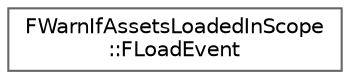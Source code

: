 digraph "Graphical Class Hierarchy"
{
 // INTERACTIVE_SVG=YES
 // LATEX_PDF_SIZE
  bgcolor="transparent";
  edge [fontname=Helvetica,fontsize=10,labelfontname=Helvetica,labelfontsize=10];
  node [fontname=Helvetica,fontsize=10,shape=box,height=0.2,width=0.4];
  rankdir="LR";
  Node0 [id="Node000000",label="FWarnIfAssetsLoadedInScope\l::FLoadEvent",height=0.2,width=0.4,color="grey40", fillcolor="white", style="filled",URL="$d4/dac/structFWarnIfAssetsLoadedInScope_1_1FLoadEvent.html",tooltip=" "];
}
